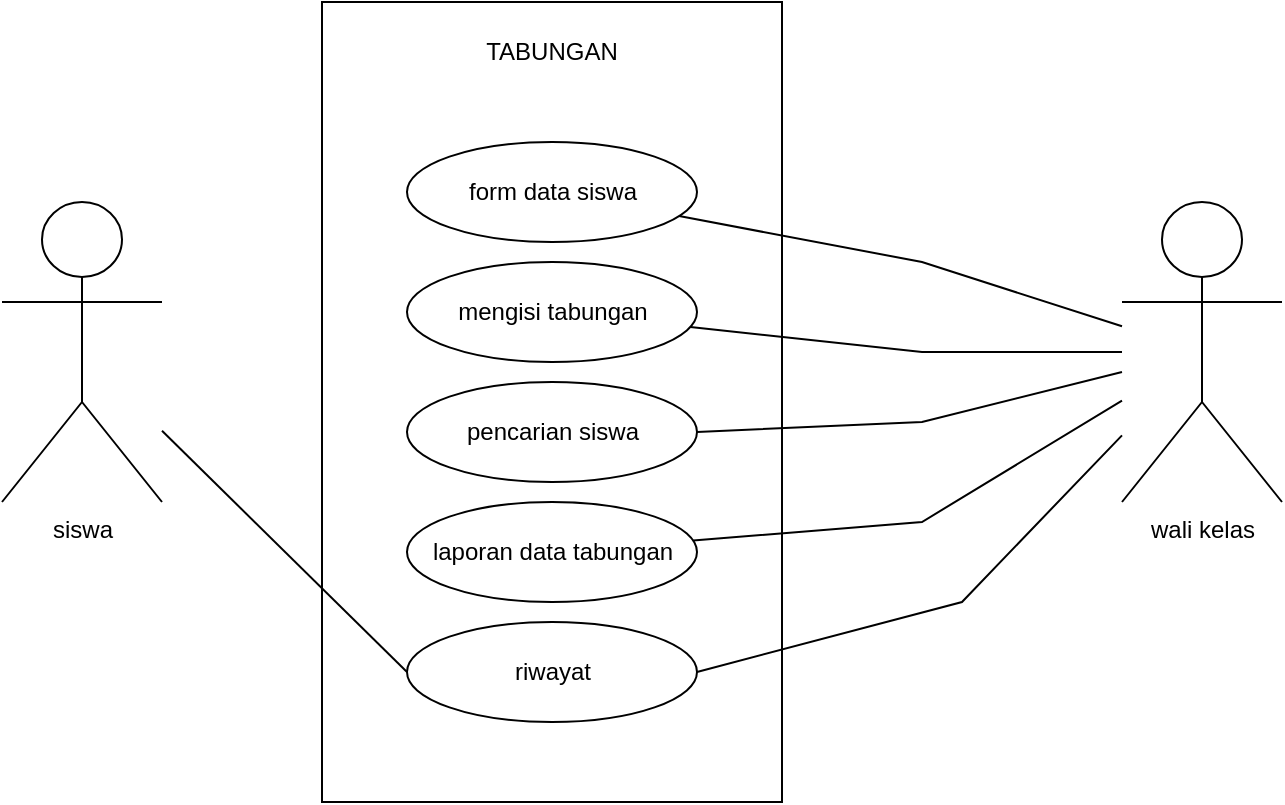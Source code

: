 <mxfile version="24.7.7">
  <diagram name="Halaman-1" id="RoWwhHXu08IC8iJnCEm0">
    <mxGraphModel dx="880" dy="426" grid="1" gridSize="10" guides="1" tooltips="1" connect="1" arrows="1" fold="1" page="1" pageScale="1" pageWidth="827" pageHeight="1169" math="0" shadow="0">
      <root>
        <mxCell id="0" />
        <mxCell id="1" parent="0" />
        <mxCell id="1VYzOXZbYCuGuA3opQZz-1" value="siswa&lt;div&gt;&lt;br&gt;&lt;/div&gt;" style="shape=umlActor;verticalLabelPosition=bottom;verticalAlign=top;html=1;outlineConnect=0;" vertex="1" parent="1">
          <mxGeometry x="70" y="160" width="80" height="150" as="geometry" />
        </mxCell>
        <mxCell id="1VYzOXZbYCuGuA3opQZz-2" value="" style="rounded=0;whiteSpace=wrap;html=1;" vertex="1" parent="1">
          <mxGeometry x="230" y="60" width="230" height="400" as="geometry" />
        </mxCell>
        <mxCell id="1VYzOXZbYCuGuA3opQZz-4" value="&lt;div&gt;wali kelas&lt;/div&gt;&lt;div&gt;&lt;br&gt;&lt;/div&gt;" style="shape=umlActor;verticalLabelPosition=bottom;verticalAlign=top;html=1;outlineConnect=0;" vertex="1" parent="1">
          <mxGeometry x="630" y="160" width="80" height="150" as="geometry" />
        </mxCell>
        <mxCell id="1VYzOXZbYCuGuA3opQZz-5" value="TABUNGAN" style="text;html=1;align=center;verticalAlign=middle;whiteSpace=wrap;rounded=0;" vertex="1" parent="1">
          <mxGeometry x="315" y="70" width="60" height="30" as="geometry" />
        </mxCell>
        <mxCell id="1VYzOXZbYCuGuA3opQZz-6" value="form data siswa" style="ellipse;whiteSpace=wrap;html=1;" vertex="1" parent="1">
          <mxGeometry x="272.5" y="130" width="145" height="50" as="geometry" />
        </mxCell>
        <mxCell id="1VYzOXZbYCuGuA3opQZz-14" value="mengisi tabungan" style="ellipse;whiteSpace=wrap;html=1;" vertex="1" parent="1">
          <mxGeometry x="272.5" y="190" width="145" height="50" as="geometry" />
        </mxCell>
        <mxCell id="1VYzOXZbYCuGuA3opQZz-15" value="laporan data tabungan" style="ellipse;whiteSpace=wrap;html=1;" vertex="1" parent="1">
          <mxGeometry x="272.5" y="310" width="145" height="50" as="geometry" />
        </mxCell>
        <mxCell id="1VYzOXZbYCuGuA3opQZz-16" value="riwayat" style="ellipse;whiteSpace=wrap;html=1;" vertex="1" parent="1">
          <mxGeometry x="272.5" y="370" width="145" height="50" as="geometry" />
        </mxCell>
        <mxCell id="1VYzOXZbYCuGuA3opQZz-20" value="" style="endArrow=none;html=1;rounded=0;entryX=0;entryY=0.5;entryDx=0;entryDy=0;" edge="1" parent="1" source="1VYzOXZbYCuGuA3opQZz-1" target="1VYzOXZbYCuGuA3opQZz-16">
          <mxGeometry width="50" height="50" relative="1" as="geometry">
            <mxPoint x="160" y="280" as="sourcePoint" />
            <mxPoint x="210" y="230" as="targetPoint" />
          </mxGeometry>
        </mxCell>
        <mxCell id="1VYzOXZbYCuGuA3opQZz-21" value="" style="endArrow=none;html=1;rounded=0;exitX=1;exitY=0.5;exitDx=0;exitDy=0;" edge="1" parent="1" source="1VYzOXZbYCuGuA3opQZz-16" target="1VYzOXZbYCuGuA3opQZz-4">
          <mxGeometry width="50" height="50" relative="1" as="geometry">
            <mxPoint x="500" y="310" as="sourcePoint" />
            <mxPoint x="550" y="260" as="targetPoint" />
            <Array as="points">
              <mxPoint x="550" y="360" />
            </Array>
          </mxGeometry>
        </mxCell>
        <mxCell id="1VYzOXZbYCuGuA3opQZz-23" value="" style="endArrow=none;html=1;rounded=0;" edge="1" parent="1" source="1VYzOXZbYCuGuA3opQZz-6" target="1VYzOXZbYCuGuA3opQZz-4">
          <mxGeometry width="50" height="50" relative="1" as="geometry">
            <mxPoint x="490" y="280" as="sourcePoint" />
            <mxPoint x="510" y="200" as="targetPoint" />
            <Array as="points">
              <mxPoint x="530" y="190" />
            </Array>
          </mxGeometry>
        </mxCell>
        <mxCell id="1VYzOXZbYCuGuA3opQZz-24" value="" style="endArrow=none;html=1;rounded=0;" edge="1" parent="1" source="1VYzOXZbYCuGuA3opQZz-15" target="1VYzOXZbYCuGuA3opQZz-4">
          <mxGeometry width="50" height="50" relative="1" as="geometry">
            <mxPoint x="490" y="340" as="sourcePoint" />
            <mxPoint x="540" y="290" as="targetPoint" />
            <Array as="points">
              <mxPoint x="530" y="320" />
            </Array>
          </mxGeometry>
        </mxCell>
        <mxCell id="1VYzOXZbYCuGuA3opQZz-25" value="pencarian siswa" style="ellipse;whiteSpace=wrap;html=1;" vertex="1" parent="1">
          <mxGeometry x="272.5" y="250" width="145" height="50" as="geometry" />
        </mxCell>
        <mxCell id="1VYzOXZbYCuGuA3opQZz-26" value="" style="endArrow=none;html=1;rounded=0;exitX=1;exitY=0.5;exitDx=0;exitDy=0;" edge="1" parent="1" source="1VYzOXZbYCuGuA3opQZz-25" target="1VYzOXZbYCuGuA3opQZz-4">
          <mxGeometry width="50" height="50" relative="1" as="geometry">
            <mxPoint x="500" y="290" as="sourcePoint" />
            <mxPoint x="510" y="250" as="targetPoint" />
            <Array as="points">
              <mxPoint x="530" y="270" />
            </Array>
          </mxGeometry>
        </mxCell>
        <mxCell id="1VYzOXZbYCuGuA3opQZz-27" value="" style="endArrow=none;html=1;rounded=0;" edge="1" parent="1" source="1VYzOXZbYCuGuA3opQZz-14" target="1VYzOXZbYCuGuA3opQZz-4">
          <mxGeometry width="50" height="50" relative="1" as="geometry">
            <mxPoint x="480" y="270" as="sourcePoint" />
            <mxPoint x="510" y="220" as="targetPoint" />
            <Array as="points">
              <mxPoint x="530" y="235" />
            </Array>
          </mxGeometry>
        </mxCell>
      </root>
    </mxGraphModel>
  </diagram>
</mxfile>
